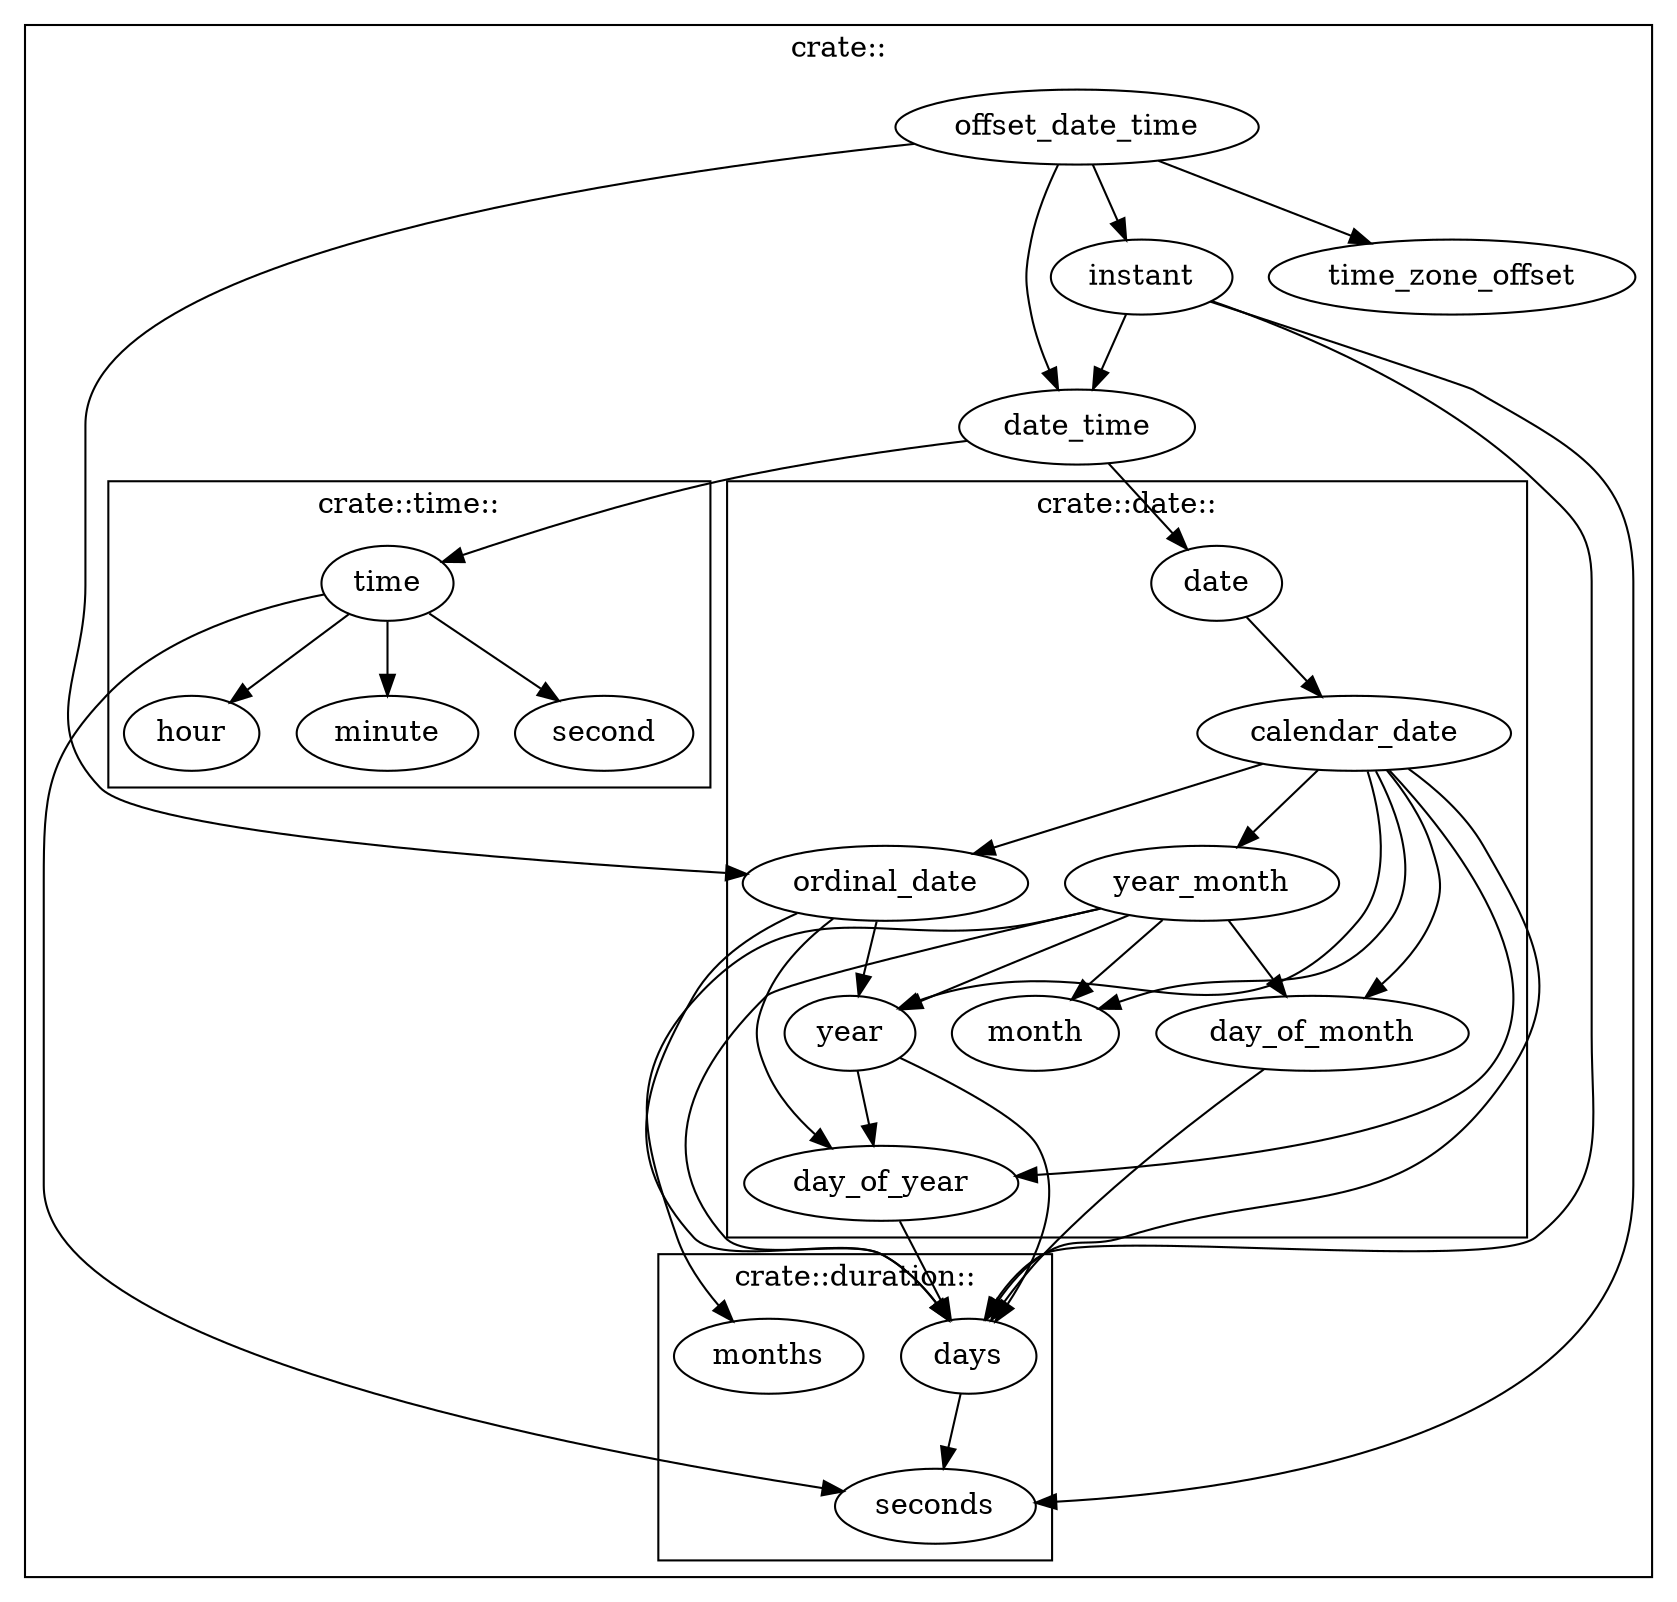 digraph {
  // Vertex

  subgraph cluster3 {
    label = "crate::"

    subgraph cluster0 {
      label = "crate::date::"
      date
      calendar_date
      day_of_month
      day_of_year
      month
      ordinal_date
      year
      year_month
    }

    subgraph cluster1 {
      label = "crate::duration::"
      days
      months
      seconds
    }

    subgraph cluster2 {
      label = "crate::time::"
      hour
      minute
      second
      time
    }

    date_time
    // date
    // duration
    instant
    offset_date_time
    time_zone_offset
    // time
  }

  // Edge

  // date::*
  day_of_month -> days
  day_of_year -> days
  year_month -> days
  year_month -> months
  year_month -> day_of_month
  year_month -> month
  year_month -> year
  year -> day_of_year
  year -> days

  // duration::*
  days -> seconds

  // crate::*
  date -> calendar_date
  calendar_date -> day_of_month
  calendar_date -> day_of_year
  calendar_date -> days
  calendar_date -> month
  calendar_date -> ordinal_date
  calendar_date -> year
  calendar_date -> year_month
  date_time -> date
  date_time -> time
  instant -> date_time
  instant -> days
  instant -> seconds
  offset_date_time -> date_time
  offset_date_time -> instant
  offset_date_time -> ordinal_date
  offset_date_time -> time_zone_offset
  ordinal_date -> day_of_year
  ordinal_date -> days
  ordinal_date -> year
  time -> hour
  time -> minute
  time -> second
  time -> seconds
}
